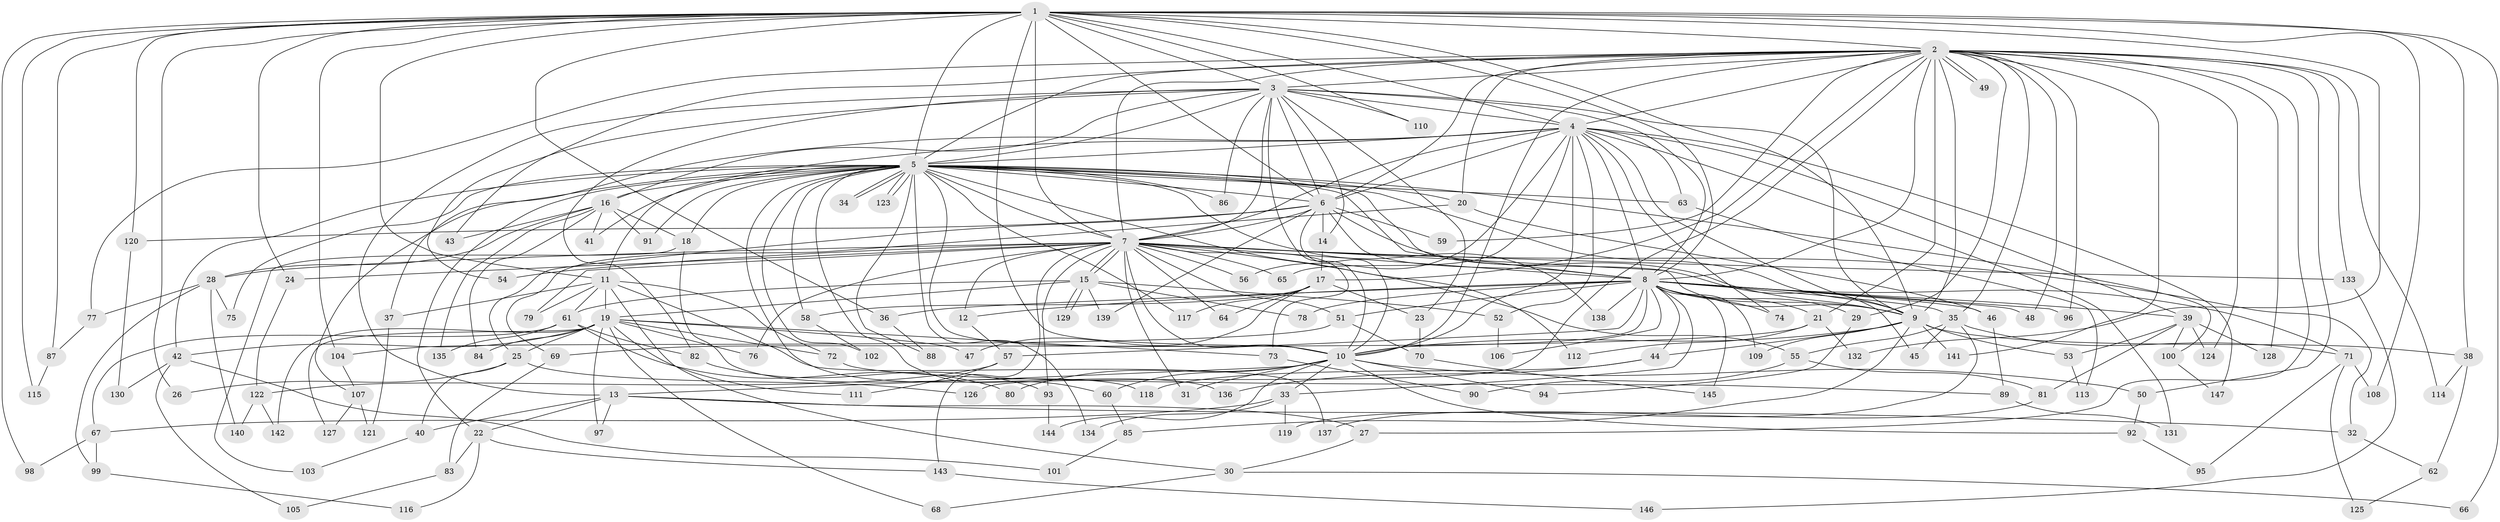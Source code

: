 // coarse degree distribution, {27: 0.02608695652173913, 23: 0.008695652173913044, 16: 0.008695652173913044, 32: 0.008695652173913044, 13: 0.02608695652173913, 25: 0.008695652173913044, 4: 0.09565217391304348, 7: 0.043478260869565216, 3: 0.25217391304347825, 14: 0.008695652173913044, 5: 0.05217391304347826, 2: 0.4434782608695652, 6: 0.017391304347826087}
// Generated by graph-tools (version 1.1) at 2025/41/03/06/25 10:41:35]
// undirected, 147 vertices, 319 edges
graph export_dot {
graph [start="1"]
  node [color=gray90,style=filled];
  1;
  2;
  3;
  4;
  5;
  6;
  7;
  8;
  9;
  10;
  11;
  12;
  13;
  14;
  15;
  16;
  17;
  18;
  19;
  20;
  21;
  22;
  23;
  24;
  25;
  26;
  27;
  28;
  29;
  30;
  31;
  32;
  33;
  34;
  35;
  36;
  37;
  38;
  39;
  40;
  41;
  42;
  43;
  44;
  45;
  46;
  47;
  48;
  49;
  50;
  51;
  52;
  53;
  54;
  55;
  56;
  57;
  58;
  59;
  60;
  61;
  62;
  63;
  64;
  65;
  66;
  67;
  68;
  69;
  70;
  71;
  72;
  73;
  74;
  75;
  76;
  77;
  78;
  79;
  80;
  81;
  82;
  83;
  84;
  85;
  86;
  87;
  88;
  89;
  90;
  91;
  92;
  93;
  94;
  95;
  96;
  97;
  98;
  99;
  100;
  101;
  102;
  103;
  104;
  105;
  106;
  107;
  108;
  109;
  110;
  111;
  112;
  113;
  114;
  115;
  116;
  117;
  118;
  119;
  120;
  121;
  122;
  123;
  124;
  125;
  126;
  127;
  128;
  129;
  130;
  131;
  132;
  133;
  134;
  135;
  136;
  137;
  138;
  139;
  140;
  141;
  142;
  143;
  144;
  145;
  146;
  147;
  1 -- 2;
  1 -- 3;
  1 -- 4;
  1 -- 5;
  1 -- 6;
  1 -- 7;
  1 -- 8;
  1 -- 9;
  1 -- 10;
  1 -- 11;
  1 -- 24;
  1 -- 26;
  1 -- 36;
  1 -- 38;
  1 -- 66;
  1 -- 87;
  1 -- 98;
  1 -- 104;
  1 -- 108;
  1 -- 110;
  1 -- 115;
  1 -- 120;
  1 -- 132;
  2 -- 3;
  2 -- 4;
  2 -- 5;
  2 -- 6;
  2 -- 7;
  2 -- 8;
  2 -- 9;
  2 -- 10;
  2 -- 17;
  2 -- 20;
  2 -- 21;
  2 -- 27;
  2 -- 29;
  2 -- 35;
  2 -- 43;
  2 -- 48;
  2 -- 49;
  2 -- 49;
  2 -- 50;
  2 -- 59;
  2 -- 77;
  2 -- 96;
  2 -- 114;
  2 -- 124;
  2 -- 126;
  2 -- 128;
  2 -- 133;
  2 -- 141;
  3 -- 4;
  3 -- 5;
  3 -- 6;
  3 -- 7;
  3 -- 8;
  3 -- 9;
  3 -- 10;
  3 -- 13;
  3 -- 14;
  3 -- 16;
  3 -- 23;
  3 -- 54;
  3 -- 82;
  3 -- 86;
  3 -- 110;
  4 -- 5;
  4 -- 6;
  4 -- 7;
  4 -- 8;
  4 -- 9;
  4 -- 10;
  4 -- 11;
  4 -- 37;
  4 -- 39;
  4 -- 52;
  4 -- 56;
  4 -- 63;
  4 -- 65;
  4 -- 74;
  4 -- 131;
  4 -- 147;
  5 -- 6;
  5 -- 7;
  5 -- 8;
  5 -- 9;
  5 -- 10;
  5 -- 16;
  5 -- 18;
  5 -- 20;
  5 -- 22;
  5 -- 34;
  5 -- 34;
  5 -- 41;
  5 -- 42;
  5 -- 45;
  5 -- 58;
  5 -- 60;
  5 -- 63;
  5 -- 75;
  5 -- 86;
  5 -- 88;
  5 -- 91;
  5 -- 100;
  5 -- 102;
  5 -- 107;
  5 -- 112;
  5 -- 117;
  5 -- 123;
  5 -- 123;
  5 -- 134;
  5 -- 136;
  5 -- 138;
  6 -- 7;
  6 -- 8;
  6 -- 9;
  6 -- 10;
  6 -- 14;
  6 -- 25;
  6 -- 59;
  6 -- 120;
  6 -- 139;
  7 -- 8;
  7 -- 9;
  7 -- 10;
  7 -- 12;
  7 -- 15;
  7 -- 15;
  7 -- 24;
  7 -- 28;
  7 -- 31;
  7 -- 32;
  7 -- 51;
  7 -- 54;
  7 -- 55;
  7 -- 56;
  7 -- 64;
  7 -- 65;
  7 -- 73;
  7 -- 76;
  7 -- 79;
  7 -- 93;
  7 -- 133;
  7 -- 143;
  8 -- 9;
  8 -- 10;
  8 -- 12;
  8 -- 21;
  8 -- 29;
  8 -- 33;
  8 -- 35;
  8 -- 36;
  8 -- 39;
  8 -- 44;
  8 -- 46;
  8 -- 48;
  8 -- 51;
  8 -- 57;
  8 -- 71;
  8 -- 74;
  8 -- 78;
  8 -- 96;
  8 -- 106;
  8 -- 109;
  8 -- 138;
  8 -- 145;
  9 -- 10;
  9 -- 38;
  9 -- 44;
  9 -- 53;
  9 -- 85;
  9 -- 109;
  9 -- 141;
  10 -- 13;
  10 -- 31;
  10 -- 33;
  10 -- 50;
  10 -- 60;
  10 -- 80;
  10 -- 92;
  10 -- 94;
  10 -- 144;
  11 -- 19;
  11 -- 30;
  11 -- 37;
  11 -- 61;
  11 -- 72;
  11 -- 79;
  11 -- 137;
  12 -- 57;
  13 -- 22;
  13 -- 27;
  13 -- 32;
  13 -- 40;
  13 -- 97;
  14 -- 17;
  15 -- 19;
  15 -- 52;
  15 -- 61;
  15 -- 78;
  15 -- 129;
  15 -- 129;
  15 -- 139;
  16 -- 18;
  16 -- 28;
  16 -- 41;
  16 -- 43;
  16 -- 84;
  16 -- 91;
  16 -- 135;
  17 -- 23;
  17 -- 47;
  17 -- 58;
  17 -- 64;
  17 -- 117;
  18 -- 103;
  18 -- 118;
  19 -- 25;
  19 -- 42;
  19 -- 47;
  19 -- 68;
  19 -- 72;
  19 -- 73;
  19 -- 76;
  19 -- 84;
  19 -- 97;
  19 -- 111;
  19 -- 127;
  19 -- 142;
  20 -- 46;
  20 -- 69;
  21 -- 69;
  21 -- 112;
  21 -- 132;
  22 -- 83;
  22 -- 116;
  22 -- 143;
  23 -- 70;
  24 -- 122;
  25 -- 26;
  25 -- 40;
  25 -- 126;
  27 -- 30;
  28 -- 75;
  28 -- 77;
  28 -- 99;
  28 -- 140;
  29 -- 94;
  30 -- 66;
  30 -- 68;
  32 -- 62;
  33 -- 67;
  33 -- 119;
  33 -- 134;
  35 -- 45;
  35 -- 55;
  35 -- 71;
  35 -- 119;
  36 -- 88;
  37 -- 121;
  38 -- 62;
  38 -- 114;
  39 -- 53;
  39 -- 81;
  39 -- 100;
  39 -- 124;
  39 -- 128;
  40 -- 103;
  42 -- 101;
  42 -- 105;
  42 -- 130;
  44 -- 118;
  44 -- 136;
  46 -- 89;
  50 -- 92;
  51 -- 70;
  51 -- 104;
  52 -- 106;
  53 -- 113;
  55 -- 81;
  55 -- 90;
  57 -- 111;
  57 -- 122;
  58 -- 102;
  60 -- 85;
  61 -- 67;
  61 -- 80;
  61 -- 82;
  61 -- 135;
  62 -- 125;
  63 -- 113;
  67 -- 98;
  67 -- 99;
  69 -- 83;
  70 -- 145;
  71 -- 95;
  71 -- 108;
  71 -- 125;
  72 -- 89;
  73 -- 90;
  77 -- 87;
  81 -- 137;
  82 -- 93;
  83 -- 105;
  85 -- 101;
  87 -- 115;
  89 -- 131;
  92 -- 95;
  93 -- 144;
  99 -- 116;
  100 -- 147;
  104 -- 107;
  107 -- 121;
  107 -- 127;
  120 -- 130;
  122 -- 140;
  122 -- 142;
  133 -- 146;
  143 -- 146;
}
